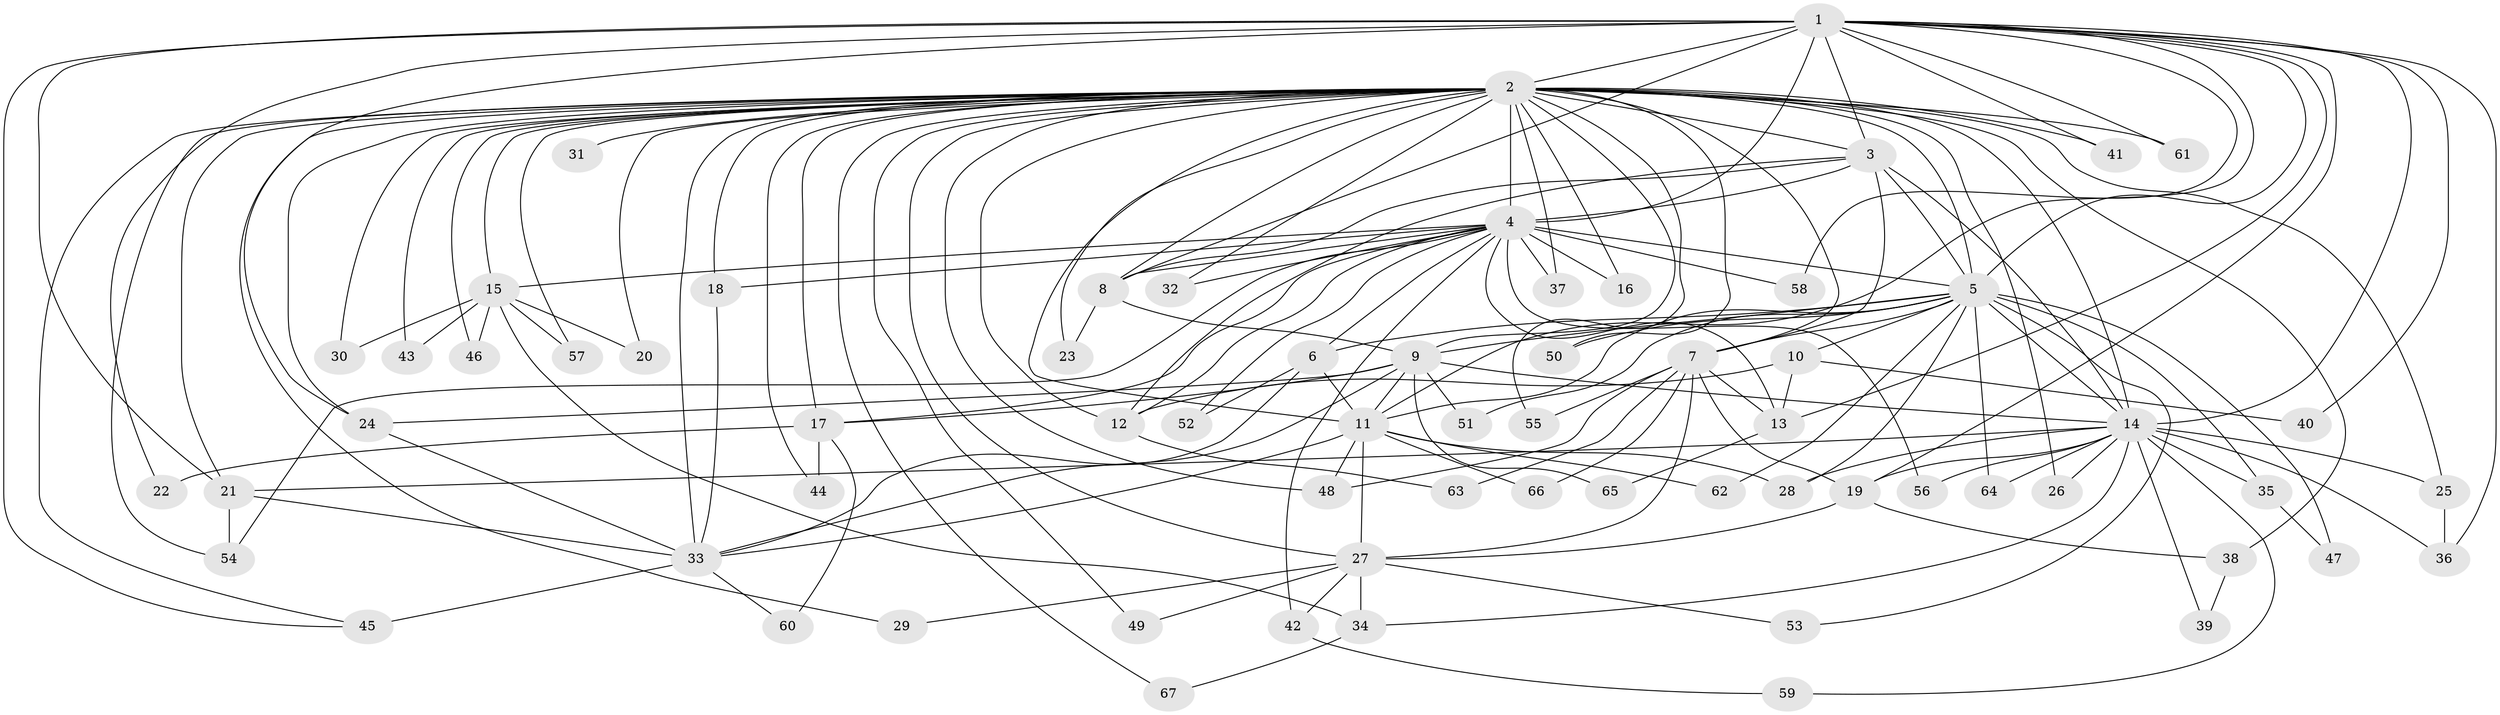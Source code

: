 // original degree distribution, {12: 0.007462686567164179, 22: 0.007462686567164179, 29: 0.014925373134328358, 13: 0.007462686567164179, 24: 0.007462686567164179, 27: 0.007462686567164179, 18: 0.014925373134328358, 26: 0.007462686567164179, 4: 0.06716417910447761, 7: 0.029850746268656716, 2: 0.5298507462686567, 10: 0.014925373134328358, 6: 0.022388059701492536, 5: 0.014925373134328358, 8: 0.022388059701492536, 3: 0.22388059701492538}
// Generated by graph-tools (version 1.1) at 2025/35/03/09/25 02:35:09]
// undirected, 67 vertices, 163 edges
graph export_dot {
graph [start="1"]
  node [color=gray90,style=filled];
  1;
  2;
  3;
  4;
  5;
  6;
  7;
  8;
  9;
  10;
  11;
  12;
  13;
  14;
  15;
  16;
  17;
  18;
  19;
  20;
  21;
  22;
  23;
  24;
  25;
  26;
  27;
  28;
  29;
  30;
  31;
  32;
  33;
  34;
  35;
  36;
  37;
  38;
  39;
  40;
  41;
  42;
  43;
  44;
  45;
  46;
  47;
  48;
  49;
  50;
  51;
  52;
  53;
  54;
  55;
  56;
  57;
  58;
  59;
  60;
  61;
  62;
  63;
  64;
  65;
  66;
  67;
  1 -- 2 [weight=8.0];
  1 -- 3 [weight=3.0];
  1 -- 4 [weight=4.0];
  1 -- 5 [weight=3.0];
  1 -- 8 [weight=1.0];
  1 -- 11 [weight=1.0];
  1 -- 13 [weight=1.0];
  1 -- 14 [weight=1.0];
  1 -- 19 [weight=1.0];
  1 -- 21 [weight=1.0];
  1 -- 22 [weight=1.0];
  1 -- 24 [weight=1.0];
  1 -- 36 [weight=1.0];
  1 -- 40 [weight=1.0];
  1 -- 41 [weight=1.0];
  1 -- 45 [weight=1.0];
  1 -- 58 [weight=1.0];
  1 -- 61 [weight=1.0];
  2 -- 3 [weight=6.0];
  2 -- 4 [weight=8.0];
  2 -- 5 [weight=5.0];
  2 -- 7 [weight=2.0];
  2 -- 8 [weight=2.0];
  2 -- 9 [weight=2.0];
  2 -- 11 [weight=2.0];
  2 -- 12 [weight=2.0];
  2 -- 14 [weight=4.0];
  2 -- 15 [weight=1.0];
  2 -- 16 [weight=1.0];
  2 -- 17 [weight=1.0];
  2 -- 18 [weight=1.0];
  2 -- 20 [weight=1.0];
  2 -- 21 [weight=2.0];
  2 -- 23 [weight=1.0];
  2 -- 24 [weight=2.0];
  2 -- 25 [weight=1.0];
  2 -- 26 [weight=1.0];
  2 -- 27 [weight=1.0];
  2 -- 29 [weight=1.0];
  2 -- 30 [weight=1.0];
  2 -- 31 [weight=1.0];
  2 -- 32 [weight=1.0];
  2 -- 33 [weight=2.0];
  2 -- 37 [weight=1.0];
  2 -- 38 [weight=1.0];
  2 -- 41 [weight=1.0];
  2 -- 43 [weight=1.0];
  2 -- 44 [weight=2.0];
  2 -- 45 [weight=1.0];
  2 -- 46 [weight=1.0];
  2 -- 48 [weight=2.0];
  2 -- 49 [weight=1.0];
  2 -- 50 [weight=2.0];
  2 -- 54 [weight=1.0];
  2 -- 55 [weight=1.0];
  2 -- 57 [weight=1.0];
  2 -- 61 [weight=1.0];
  2 -- 67 [weight=1.0];
  3 -- 4 [weight=2.0];
  3 -- 5 [weight=2.0];
  3 -- 7 [weight=2.0];
  3 -- 8 [weight=1.0];
  3 -- 12 [weight=1.0];
  3 -- 14 [weight=12.0];
  4 -- 5 [weight=2.0];
  4 -- 6 [weight=1.0];
  4 -- 8 [weight=1.0];
  4 -- 12 [weight=1.0];
  4 -- 13 [weight=1.0];
  4 -- 15 [weight=1.0];
  4 -- 16 [weight=1.0];
  4 -- 17 [weight=1.0];
  4 -- 18 [weight=1.0];
  4 -- 32 [weight=2.0];
  4 -- 37 [weight=1.0];
  4 -- 42 [weight=1.0];
  4 -- 52 [weight=1.0];
  4 -- 54 [weight=1.0];
  4 -- 56 [weight=1.0];
  4 -- 58 [weight=1.0];
  5 -- 6 [weight=1.0];
  5 -- 7 [weight=1.0];
  5 -- 9 [weight=1.0];
  5 -- 10 [weight=1.0];
  5 -- 11 [weight=1.0];
  5 -- 14 [weight=1.0];
  5 -- 28 [weight=1.0];
  5 -- 35 [weight=1.0];
  5 -- 47 [weight=1.0];
  5 -- 50 [weight=1.0];
  5 -- 51 [weight=1.0];
  5 -- 53 [weight=1.0];
  5 -- 62 [weight=1.0];
  5 -- 64 [weight=1.0];
  6 -- 11 [weight=1.0];
  6 -- 33 [weight=1.0];
  6 -- 52 [weight=1.0];
  7 -- 13 [weight=1.0];
  7 -- 19 [weight=1.0];
  7 -- 27 [weight=1.0];
  7 -- 48 [weight=1.0];
  7 -- 55 [weight=1.0];
  7 -- 63 [weight=1.0];
  7 -- 66 [weight=1.0];
  8 -- 9 [weight=1.0];
  8 -- 23 [weight=1.0];
  9 -- 11 [weight=1.0];
  9 -- 14 [weight=2.0];
  9 -- 17 [weight=1.0];
  9 -- 24 [weight=1.0];
  9 -- 33 [weight=1.0];
  9 -- 51 [weight=1.0];
  9 -- 65 [weight=1.0];
  10 -- 12 [weight=1.0];
  10 -- 13 [weight=1.0];
  10 -- 40 [weight=1.0];
  11 -- 27 [weight=1.0];
  11 -- 28 [weight=1.0];
  11 -- 33 [weight=1.0];
  11 -- 48 [weight=1.0];
  11 -- 62 [weight=1.0];
  11 -- 66 [weight=1.0];
  12 -- 63 [weight=1.0];
  13 -- 65 [weight=1.0];
  14 -- 19 [weight=1.0];
  14 -- 21 [weight=1.0];
  14 -- 25 [weight=1.0];
  14 -- 26 [weight=1.0];
  14 -- 28 [weight=1.0];
  14 -- 34 [weight=1.0];
  14 -- 35 [weight=1.0];
  14 -- 36 [weight=1.0];
  14 -- 39 [weight=1.0];
  14 -- 56 [weight=1.0];
  14 -- 59 [weight=1.0];
  14 -- 64 [weight=1.0];
  15 -- 20 [weight=1.0];
  15 -- 30 [weight=1.0];
  15 -- 34 [weight=1.0];
  15 -- 43 [weight=1.0];
  15 -- 46 [weight=1.0];
  15 -- 57 [weight=1.0];
  17 -- 22 [weight=1.0];
  17 -- 44 [weight=1.0];
  17 -- 60 [weight=1.0];
  18 -- 33 [weight=1.0];
  19 -- 27 [weight=1.0];
  19 -- 38 [weight=1.0];
  21 -- 33 [weight=1.0];
  21 -- 54 [weight=1.0];
  24 -- 33 [weight=1.0];
  25 -- 36 [weight=1.0];
  27 -- 29 [weight=1.0];
  27 -- 34 [weight=1.0];
  27 -- 42 [weight=1.0];
  27 -- 49 [weight=1.0];
  27 -- 53 [weight=1.0];
  33 -- 45 [weight=2.0];
  33 -- 60 [weight=1.0];
  34 -- 67 [weight=1.0];
  35 -- 47 [weight=1.0];
  38 -- 39 [weight=1.0];
  42 -- 59 [weight=1.0];
}
